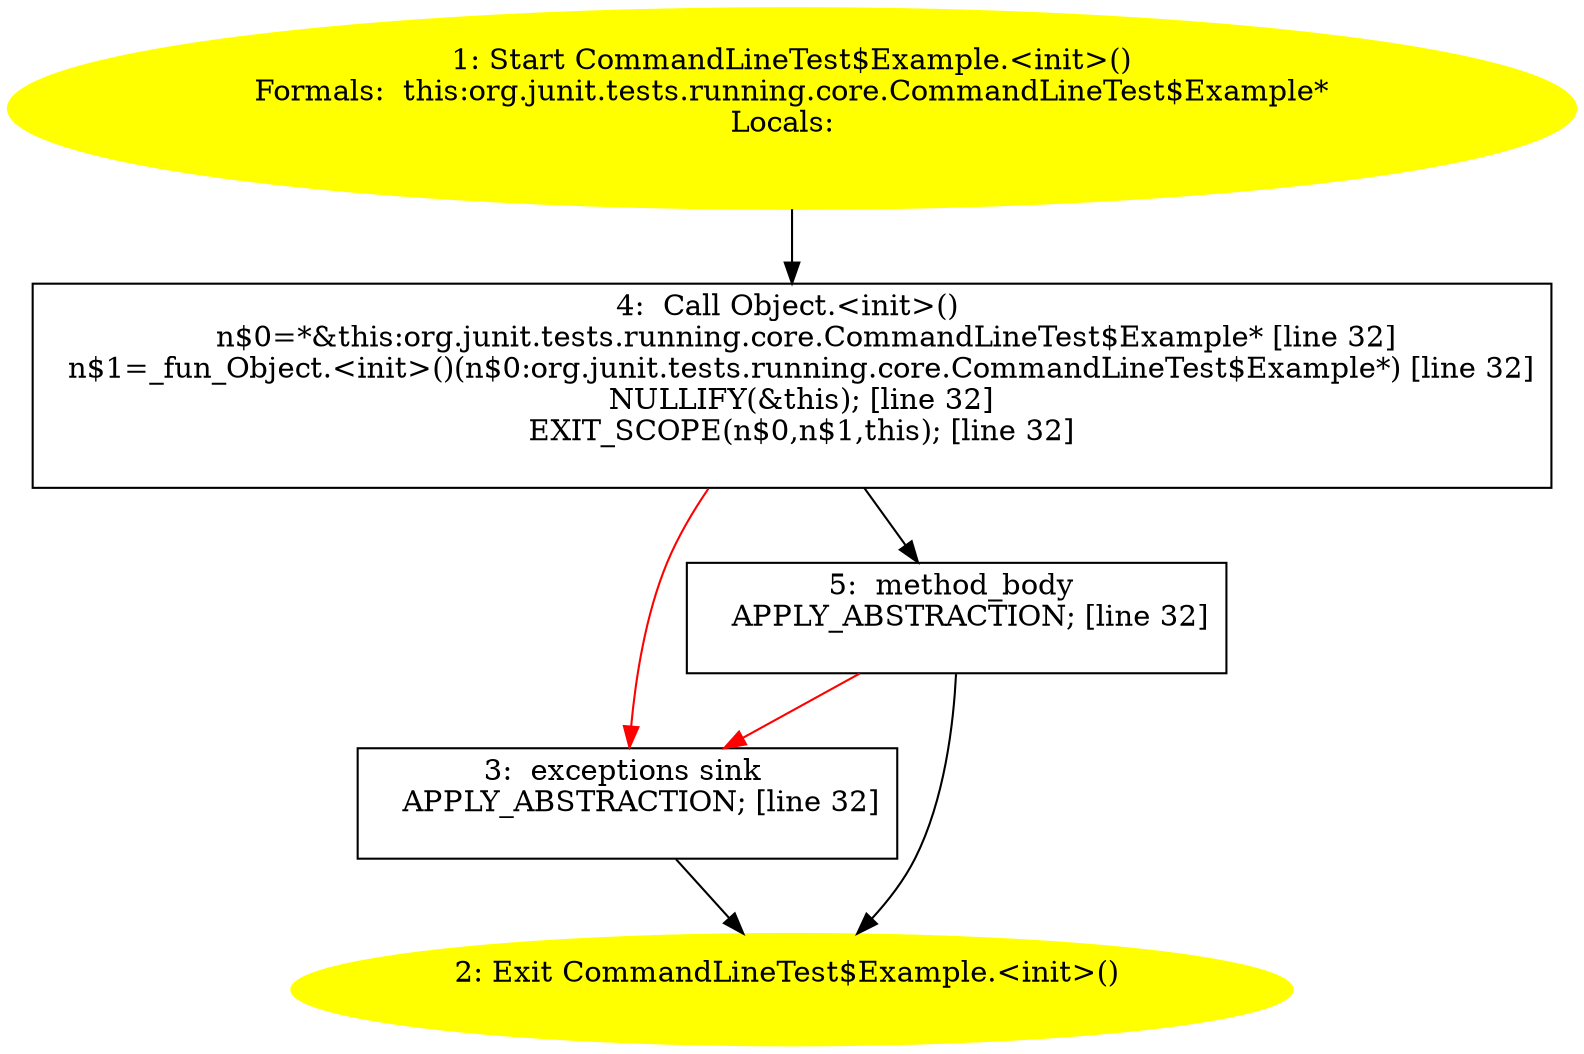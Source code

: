 /* @generated */
digraph cfg {
"org.junit.tests.running.core.CommandLineTest$Example.<init>().1bb5bf7c57c16b6f73d00420ab14cdc1_1" [label="1: Start CommandLineTest$Example.<init>()\nFormals:  this:org.junit.tests.running.core.CommandLineTest$Example*\nLocals:  \n  " color=yellow style=filled]
	

	 "org.junit.tests.running.core.CommandLineTest$Example.<init>().1bb5bf7c57c16b6f73d00420ab14cdc1_1" -> "org.junit.tests.running.core.CommandLineTest$Example.<init>().1bb5bf7c57c16b6f73d00420ab14cdc1_4" ;
"org.junit.tests.running.core.CommandLineTest$Example.<init>().1bb5bf7c57c16b6f73d00420ab14cdc1_2" [label="2: Exit CommandLineTest$Example.<init>() \n  " color=yellow style=filled]
	

"org.junit.tests.running.core.CommandLineTest$Example.<init>().1bb5bf7c57c16b6f73d00420ab14cdc1_3" [label="3:  exceptions sink \n   APPLY_ABSTRACTION; [line 32]\n " shape="box"]
	

	 "org.junit.tests.running.core.CommandLineTest$Example.<init>().1bb5bf7c57c16b6f73d00420ab14cdc1_3" -> "org.junit.tests.running.core.CommandLineTest$Example.<init>().1bb5bf7c57c16b6f73d00420ab14cdc1_2" ;
"org.junit.tests.running.core.CommandLineTest$Example.<init>().1bb5bf7c57c16b6f73d00420ab14cdc1_4" [label="4:  Call Object.<init>() \n   n$0=*&this:org.junit.tests.running.core.CommandLineTest$Example* [line 32]\n  n$1=_fun_Object.<init>()(n$0:org.junit.tests.running.core.CommandLineTest$Example*) [line 32]\n  NULLIFY(&this); [line 32]\n  EXIT_SCOPE(n$0,n$1,this); [line 32]\n " shape="box"]
	

	 "org.junit.tests.running.core.CommandLineTest$Example.<init>().1bb5bf7c57c16b6f73d00420ab14cdc1_4" -> "org.junit.tests.running.core.CommandLineTest$Example.<init>().1bb5bf7c57c16b6f73d00420ab14cdc1_5" ;
	 "org.junit.tests.running.core.CommandLineTest$Example.<init>().1bb5bf7c57c16b6f73d00420ab14cdc1_4" -> "org.junit.tests.running.core.CommandLineTest$Example.<init>().1bb5bf7c57c16b6f73d00420ab14cdc1_3" [color="red" ];
"org.junit.tests.running.core.CommandLineTest$Example.<init>().1bb5bf7c57c16b6f73d00420ab14cdc1_5" [label="5:  method_body \n   APPLY_ABSTRACTION; [line 32]\n " shape="box"]
	

	 "org.junit.tests.running.core.CommandLineTest$Example.<init>().1bb5bf7c57c16b6f73d00420ab14cdc1_5" -> "org.junit.tests.running.core.CommandLineTest$Example.<init>().1bb5bf7c57c16b6f73d00420ab14cdc1_2" ;
	 "org.junit.tests.running.core.CommandLineTest$Example.<init>().1bb5bf7c57c16b6f73d00420ab14cdc1_5" -> "org.junit.tests.running.core.CommandLineTest$Example.<init>().1bb5bf7c57c16b6f73d00420ab14cdc1_3" [color="red" ];
}
